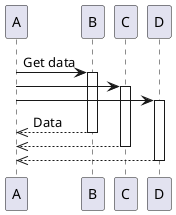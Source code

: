 {
  "sha1": "2evw5vkywzj6uwvzvlzjk77mnguutev",
  "insertion": {
    "when": "2024-06-06T17:24:18.686Z",
    "url": "https://github.com/plantuml/plantuml/pull/1793",
    "user": "plantuml@gmail.com"
  }
}
@startuml
A -> B++: Get data
& A -> C++: 
& A -> D++: 
B -->> A--: Data
& C -->> A--: 
& D -->> A--:
@enduml
